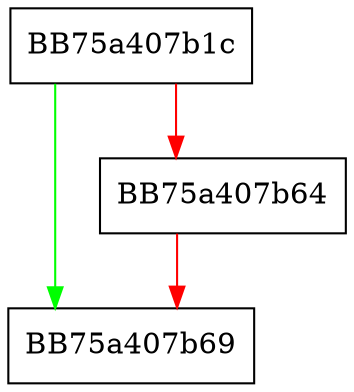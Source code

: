 digraph SSigOverride {
  node [shape="box"];
  graph [splines=ortho];
  BB75a407b1c -> BB75a407b69 [color="green"];
  BB75a407b1c -> BB75a407b64 [color="red"];
  BB75a407b64 -> BB75a407b69 [color="red"];
}